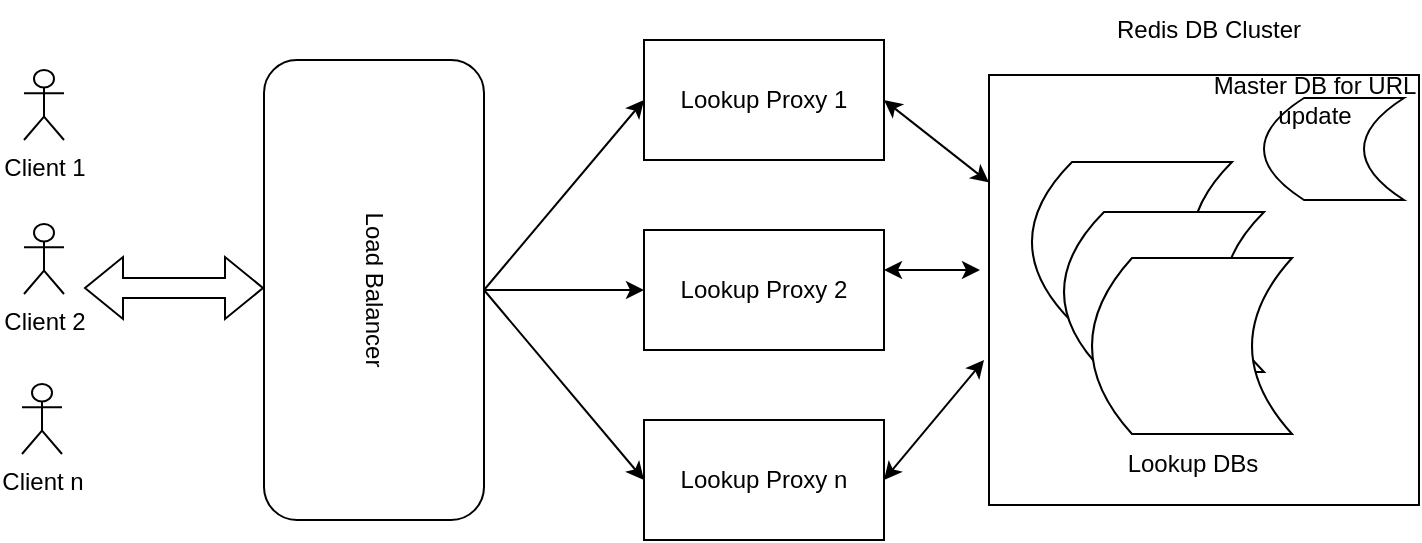 <mxfile version="15.8.2" type="github">
  <diagram name="Page-1" id="55a83fd1-7818-8e21-69c5-c3457e3827bb">
    <mxGraphModel dx="816" dy="560" grid="1" gridSize="10" guides="1" tooltips="1" connect="1" arrows="1" fold="1" page="1" pageScale="1" pageWidth="1100" pageHeight="850" background="none" math="0" shadow="0">
      <root>
        <mxCell id="0" />
        <mxCell id="1" parent="0" />
        <mxCell id="YW8RfSesv1xWIx6W-Su7-27" value="" style="whiteSpace=wrap;html=1;aspect=fixed;align=left;" vertex="1" parent="1">
          <mxGeometry x="662.5" y="327.5" width="215" height="215" as="geometry" />
        </mxCell>
        <mxCell id="YW8RfSesv1xWIx6W-Su7-2" value="Load Balancer" style="rounded=1;whiteSpace=wrap;html=1;rotation=90;" vertex="1" parent="1">
          <mxGeometry x="240" y="380" width="230" height="110" as="geometry" />
        </mxCell>
        <mxCell id="YW8RfSesv1xWIx6W-Su7-3" value="Lookup Proxy n" style="rounded=0;whiteSpace=wrap;html=1;" vertex="1" parent="1">
          <mxGeometry x="490" y="500" width="120" height="60" as="geometry" />
        </mxCell>
        <mxCell id="YW8RfSesv1xWIx6W-Su7-4" value="Lookup Proxy 1" style="rounded=0;whiteSpace=wrap;html=1;" vertex="1" parent="1">
          <mxGeometry x="490" y="310" width="120" height="60" as="geometry" />
        </mxCell>
        <mxCell id="YW8RfSesv1xWIx6W-Su7-5" value="Lookup Proxy 2" style="rounded=0;whiteSpace=wrap;html=1;" vertex="1" parent="1">
          <mxGeometry x="490" y="405" width="120" height="60" as="geometry" />
        </mxCell>
        <mxCell id="YW8RfSesv1xWIx6W-Su7-7" value="" style="endArrow=classic;html=1;rounded=0;exitX=0.5;exitY=0;exitDx=0;exitDy=0;entryX=0;entryY=0.5;entryDx=0;entryDy=0;" edge="1" parent="1" source="YW8RfSesv1xWIx6W-Su7-2" target="YW8RfSesv1xWIx6W-Su7-4">
          <mxGeometry width="50" height="50" relative="1" as="geometry">
            <mxPoint x="410" y="370" as="sourcePoint" />
            <mxPoint x="480" y="340" as="targetPoint" />
          </mxGeometry>
        </mxCell>
        <mxCell id="YW8RfSesv1xWIx6W-Su7-8" value="" style="endArrow=classic;html=1;rounded=0;exitX=0.5;exitY=0;exitDx=0;exitDy=0;entryX=0;entryY=0.5;entryDx=0;entryDy=0;" edge="1" parent="1" source="YW8RfSesv1xWIx6W-Su7-2" target="YW8RfSesv1xWIx6W-Su7-5">
          <mxGeometry width="50" height="50" relative="1" as="geometry">
            <mxPoint x="410" y="419.24" as="sourcePoint" />
            <mxPoint x="480.22" y="350" as="targetPoint" />
          </mxGeometry>
        </mxCell>
        <mxCell id="YW8RfSesv1xWIx6W-Su7-9" value="" style="endArrow=classic;html=1;rounded=0;exitX=0.5;exitY=0;exitDx=0;exitDy=0;entryX=0;entryY=0.5;entryDx=0;entryDy=0;" edge="1" parent="1" source="YW8RfSesv1xWIx6W-Su7-2">
          <mxGeometry width="50" height="50" relative="1" as="geometry">
            <mxPoint x="410" y="625" as="sourcePoint" />
            <mxPoint x="490" y="530" as="targetPoint" />
          </mxGeometry>
        </mxCell>
        <mxCell id="YW8RfSesv1xWIx6W-Su7-11" value="Client 2" style="shape=umlActor;verticalLabelPosition=bottom;verticalAlign=top;html=1;outlineConnect=0;" vertex="1" parent="1">
          <mxGeometry x="180" y="402" width="20" height="35" as="geometry" />
        </mxCell>
        <mxCell id="YW8RfSesv1xWIx6W-Su7-13" value="Client 1" style="shape=umlActor;verticalLabelPosition=bottom;verticalAlign=top;html=1;outlineConnect=0;" vertex="1" parent="1">
          <mxGeometry x="180" y="325" width="20" height="35" as="geometry" />
        </mxCell>
        <mxCell id="YW8RfSesv1xWIx6W-Su7-14" value="Client n" style="shape=umlActor;verticalLabelPosition=bottom;verticalAlign=top;html=1;outlineConnect=0;" vertex="1" parent="1">
          <mxGeometry x="179" y="482" width="20" height="35" as="geometry" />
        </mxCell>
        <mxCell id="YW8RfSesv1xWIx6W-Su7-20" value="" style="shape=flexArrow;endArrow=classic;startArrow=classic;html=1;rounded=0;entryX=0.5;entryY=1;entryDx=0;entryDy=0;" edge="1" parent="1">
          <mxGeometry width="100" height="100" relative="1" as="geometry">
            <mxPoint x="210" y="434" as="sourcePoint" />
            <mxPoint x="300" y="434" as="targetPoint" />
          </mxGeometry>
        </mxCell>
        <mxCell id="YW8RfSesv1xWIx6W-Su7-23" value="" style="shape=dataStorage;whiteSpace=wrap;html=1;fixedSize=1;" vertex="1" parent="1">
          <mxGeometry x="800" y="339" width="70" height="51" as="geometry" />
        </mxCell>
        <mxCell id="YW8RfSesv1xWIx6W-Su7-24" value="" style="shape=dataStorage;whiteSpace=wrap;html=1;fixedSize=1;" vertex="1" parent="1">
          <mxGeometry x="684" y="371" width="100" height="80" as="geometry" />
        </mxCell>
        <mxCell id="YW8RfSesv1xWIx6W-Su7-25" value="" style="shape=dataStorage;whiteSpace=wrap;html=1;fixedSize=1;" vertex="1" parent="1">
          <mxGeometry x="700" y="396" width="100" height="80" as="geometry" />
        </mxCell>
        <mxCell id="YW8RfSesv1xWIx6W-Su7-29" value="" style="endArrow=classic;startArrow=classic;html=1;rounded=0;entryX=0;entryY=0.25;entryDx=0;entryDy=0;exitX=1;exitY=0.5;exitDx=0;exitDy=0;" edge="1" parent="1" source="YW8RfSesv1xWIx6W-Su7-4" target="YW8RfSesv1xWIx6W-Su7-27">
          <mxGeometry width="50" height="50" relative="1" as="geometry">
            <mxPoint x="490" y="400" as="sourcePoint" />
            <mxPoint x="540" y="350" as="targetPoint" />
          </mxGeometry>
        </mxCell>
        <mxCell id="YW8RfSesv1xWIx6W-Su7-30" value="" style="endArrow=classic;startArrow=classic;html=1;rounded=0;exitX=1;exitY=0.5;exitDx=0;exitDy=0;" edge="1" parent="1">
          <mxGeometry width="50" height="50" relative="1" as="geometry">
            <mxPoint x="610" y="425" as="sourcePoint" />
            <mxPoint x="658" y="425" as="targetPoint" />
          </mxGeometry>
        </mxCell>
        <mxCell id="YW8RfSesv1xWIx6W-Su7-31" value="" style="endArrow=classic;startArrow=classic;html=1;rounded=0;exitX=1;exitY=0.5;exitDx=0;exitDy=0;" edge="1" parent="1" source="YW8RfSesv1xWIx6W-Su7-3">
          <mxGeometry width="50" height="50" relative="1" as="geometry">
            <mxPoint x="620" y="350" as="sourcePoint" />
            <mxPoint x="660" y="470" as="targetPoint" />
          </mxGeometry>
        </mxCell>
        <mxCell id="YW8RfSesv1xWIx6W-Su7-32" value="&lt;span style=&quot;text-align: left&quot;&gt;Redis DB Cluster&lt;/span&gt;" style="text;html=1;strokeColor=none;fillColor=none;align=center;verticalAlign=middle;whiteSpace=wrap;rounded=0;" vertex="1" parent="1">
          <mxGeometry x="720" y="290" width="105" height="30" as="geometry" />
        </mxCell>
        <mxCell id="YW8RfSesv1xWIx6W-Su7-34" value="" style="shape=dataStorage;whiteSpace=wrap;html=1;fixedSize=1;" vertex="1" parent="1">
          <mxGeometry x="714" y="419" width="100" height="88" as="geometry" />
        </mxCell>
        <mxCell id="YW8RfSesv1xWIx6W-Su7-35" value="&lt;span style=&quot;text-align: left&quot;&gt;Master DB for URL update&lt;/span&gt;" style="text;html=1;strokeColor=none;fillColor=none;align=center;verticalAlign=middle;whiteSpace=wrap;rounded=0;" vertex="1" parent="1">
          <mxGeometry x="772.5" y="325" width="105" height="30" as="geometry" />
        </mxCell>
        <mxCell id="YW8RfSesv1xWIx6W-Su7-36" value="&lt;span style=&quot;text-align: left&quot;&gt;Lookup DBs&lt;/span&gt;" style="text;html=1;strokeColor=none;fillColor=none;align=center;verticalAlign=middle;whiteSpace=wrap;rounded=0;" vertex="1" parent="1">
          <mxGeometry x="711.5" y="507" width="105" height="30" as="geometry" />
        </mxCell>
      </root>
    </mxGraphModel>
  </diagram>
</mxfile>
